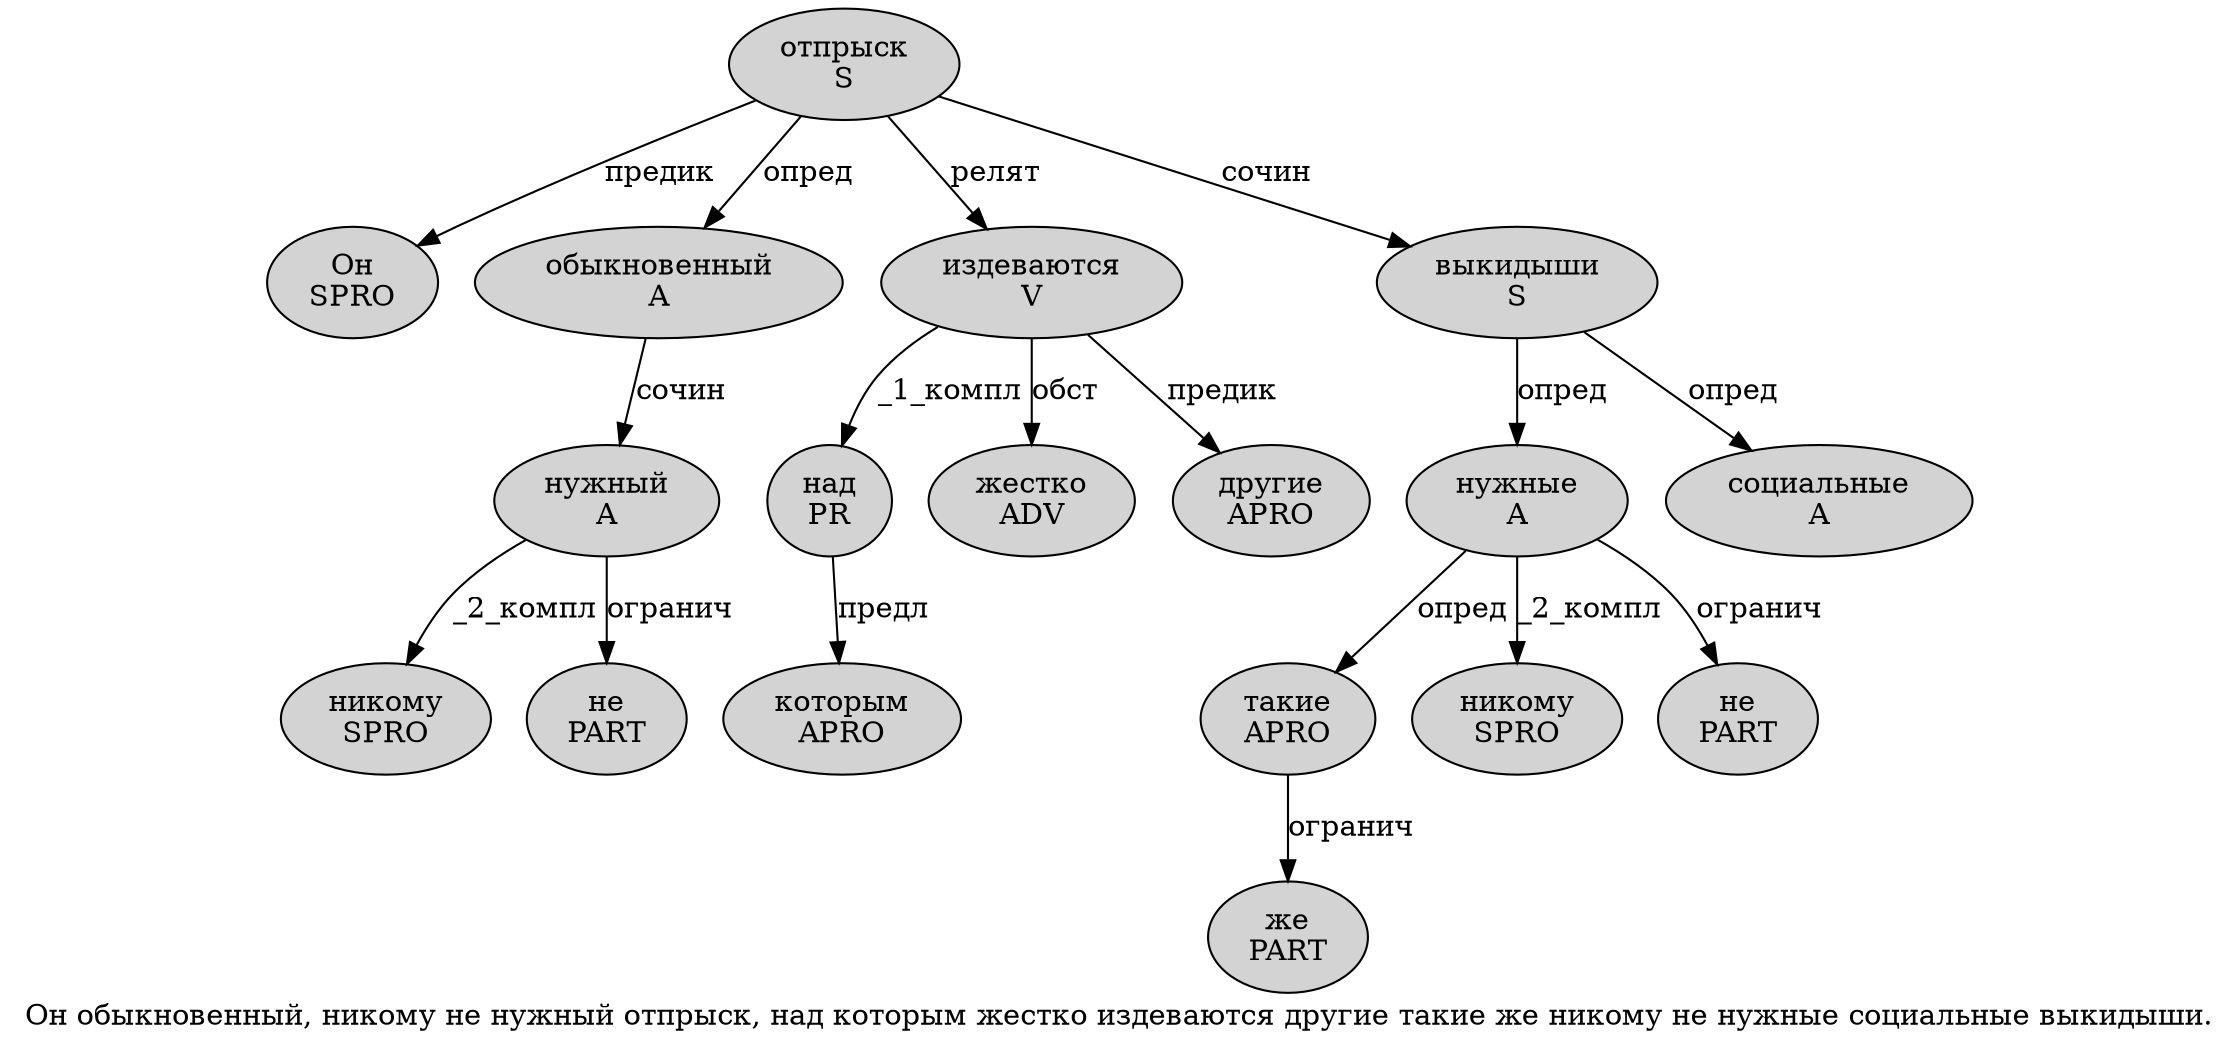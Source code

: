 digraph SENTENCE_4129 {
	graph [label="Он обыкновенный, никому не нужный отпрыск, над которым жестко издеваются другие такие же никому не нужные социальные выкидыши."]
	node [style=filled]
		0 [label="Он
SPRO" color="" fillcolor=lightgray penwidth=1 shape=ellipse]
		1 [label="обыкновенный
A" color="" fillcolor=lightgray penwidth=1 shape=ellipse]
		3 [label="никому
SPRO" color="" fillcolor=lightgray penwidth=1 shape=ellipse]
		4 [label="не
PART" color="" fillcolor=lightgray penwidth=1 shape=ellipse]
		5 [label="нужный
A" color="" fillcolor=lightgray penwidth=1 shape=ellipse]
		6 [label="отпрыск
S" color="" fillcolor=lightgray penwidth=1 shape=ellipse]
		8 [label="над
PR" color="" fillcolor=lightgray penwidth=1 shape=ellipse]
		9 [label="которым
APRO" color="" fillcolor=lightgray penwidth=1 shape=ellipse]
		10 [label="жестко
ADV" color="" fillcolor=lightgray penwidth=1 shape=ellipse]
		11 [label="издеваются
V" color="" fillcolor=lightgray penwidth=1 shape=ellipse]
		12 [label="другие
APRO" color="" fillcolor=lightgray penwidth=1 shape=ellipse]
		13 [label="такие
APRO" color="" fillcolor=lightgray penwidth=1 shape=ellipse]
		14 [label="же
PART" color="" fillcolor=lightgray penwidth=1 shape=ellipse]
		15 [label="никому
SPRO" color="" fillcolor=lightgray penwidth=1 shape=ellipse]
		16 [label="не
PART" color="" fillcolor=lightgray penwidth=1 shape=ellipse]
		17 [label="нужные
A" color="" fillcolor=lightgray penwidth=1 shape=ellipse]
		18 [label="социальные
A" color="" fillcolor=lightgray penwidth=1 shape=ellipse]
		19 [label="выкидыши
S" color="" fillcolor=lightgray penwidth=1 shape=ellipse]
			6 -> 0 [label="предик"]
			6 -> 1 [label="опред"]
			6 -> 11 [label="релят"]
			6 -> 19 [label="сочин"]
			19 -> 17 [label="опред"]
			19 -> 18 [label="опред"]
			5 -> 3 [label="_2_компл"]
			5 -> 4 [label="огранич"]
			17 -> 13 [label="опред"]
			17 -> 15 [label="_2_компл"]
			17 -> 16 [label="огранич"]
			11 -> 8 [label="_1_компл"]
			11 -> 10 [label="обст"]
			11 -> 12 [label="предик"]
			13 -> 14 [label="огранич"]
			8 -> 9 [label="предл"]
			1 -> 5 [label="сочин"]
}